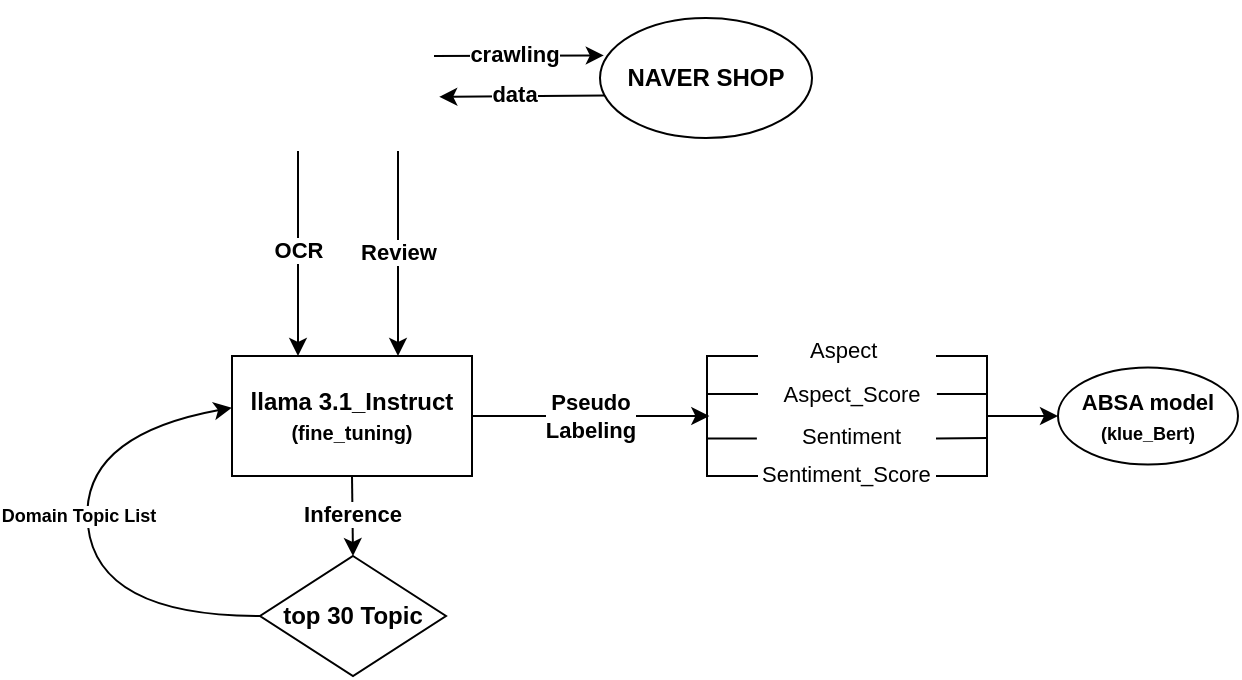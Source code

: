 <mxfile version="24.7.6">
  <diagram id="C5RBs43oDa-KdzZeNtuy" name="Page-1">
    <mxGraphModel dx="708" dy="506" grid="1" gridSize="10" guides="1" tooltips="1" connect="1" arrows="1" fold="1" page="1" pageScale="1" pageWidth="827" pageHeight="1169" background="#FFFFFF" math="0" shadow="0">
      <root>
        <mxCell id="WIyWlLk6GJQsqaUBKTNV-0" />
        <mxCell id="WIyWlLk6GJQsqaUBKTNV-1" parent="WIyWlLk6GJQsqaUBKTNV-0" />
        <mxCell id="MEJdEYd6LuWDyWkc2QXS-3" value="llama 3.1_Instruct&lt;div&gt;&lt;font style=&quot;font-size: 10px;&quot;&gt;(fine_tuning)&lt;/font&gt;&lt;/div&gt;" style="rounded=0;whiteSpace=wrap;html=1;fontStyle=1" vertex="1" parent="WIyWlLk6GJQsqaUBKTNV-1">
          <mxGeometry x="177" y="210" width="120" height="60" as="geometry" />
        </mxCell>
        <mxCell id="MEJdEYd6LuWDyWkc2QXS-4" value="&lt;b&gt;NAVER SHOP&lt;/b&gt;" style="ellipse;whiteSpace=wrap;html=1;" vertex="1" parent="WIyWlLk6GJQsqaUBKTNV-1">
          <mxGeometry x="361" y="40.99" width="106" height="60" as="geometry" />
        </mxCell>
        <mxCell id="MEJdEYd6LuWDyWkc2QXS-6" value="" style="shape=image;verticalLabelPosition=bottom;labelBackgroundColor=default;verticalAlign=top;aspect=fixed;imageAspect=0;image=https://d1.awsstatic.com/acs/characters/Logos/Docker-Logo_Horizontel_279x131.b8a5c41e56b77706656d61080f6a0217a3ba356d.png;clipPath=inset(1.15% 24.19% 8.02% 22.4%);" vertex="1" parent="WIyWlLk6GJQsqaUBKTNV-1">
          <mxGeometry x="190" y="32.46" width="94" height="75.07" as="geometry" />
        </mxCell>
        <mxCell id="MEJdEYd6LuWDyWkc2QXS-8" value="" style="endArrow=classic;html=1;rounded=0;exitX=0.023;exitY=0.645;exitDx=0;exitDy=0;entryX=0.964;entryY=0.639;entryDx=0;entryDy=0;entryPerimeter=0;exitPerimeter=0;" edge="1" parent="WIyWlLk6GJQsqaUBKTNV-1" source="MEJdEYd6LuWDyWkc2QXS-4" target="MEJdEYd6LuWDyWkc2QXS-6">
          <mxGeometry width="50" height="50" relative="1" as="geometry">
            <mxPoint x="354.0" y="80" as="sourcePoint" />
            <mxPoint x="284" y="79.995" as="targetPoint" />
          </mxGeometry>
        </mxCell>
        <mxCell id="MEJdEYd6LuWDyWkc2QXS-10" value="data" style="edgeLabel;html=1;align=center;verticalAlign=middle;resizable=0;points=[];fontStyle=1" vertex="1" connectable="0" parent="MEJdEYd6LuWDyWkc2QXS-8">
          <mxGeometry x="-0.276" y="-1" relative="1" as="geometry">
            <mxPoint x="-16" as="offset" />
          </mxGeometry>
        </mxCell>
        <mxCell id="MEJdEYd6LuWDyWkc2QXS-9" value="" style="endArrow=classic;html=1;rounded=0;exitX=0;exitY=0.5;exitDx=0;exitDy=0;entryX=0.018;entryY=0.312;entryDx=0;entryDy=0;entryPerimeter=0;" edge="1" parent="WIyWlLk6GJQsqaUBKTNV-1" target="MEJdEYd6LuWDyWkc2QXS-4">
          <mxGeometry width="50" height="50" relative="1" as="geometry">
            <mxPoint x="278.0" y="60" as="sourcePoint" />
            <mxPoint x="354" y="60" as="targetPoint" />
          </mxGeometry>
        </mxCell>
        <mxCell id="MEJdEYd6LuWDyWkc2QXS-11" value="crawling" style="edgeLabel;html=1;align=center;verticalAlign=middle;resizable=0;points=[];fontStyle=1" vertex="1" connectable="0" parent="WIyWlLk6GJQsqaUBKTNV-1">
          <mxGeometry x="338.999" y="88.154" as="geometry">
            <mxPoint x="-21" y="-29" as="offset" />
          </mxGeometry>
        </mxCell>
        <mxCell id="MEJdEYd6LuWDyWkc2QXS-12" value="" style="endArrow=classic;html=1;rounded=0;exitX=0.5;exitY=1;exitDx=0;exitDy=0;" edge="1" parent="WIyWlLk6GJQsqaUBKTNV-1">
          <mxGeometry width="50" height="50" relative="1" as="geometry">
            <mxPoint x="210" y="107.53" as="sourcePoint" />
            <mxPoint x="210" y="210" as="targetPoint" />
            <Array as="points">
              <mxPoint x="210" y="210" />
            </Array>
          </mxGeometry>
        </mxCell>
        <mxCell id="MEJdEYd6LuWDyWkc2QXS-15" value="OCR" style="edgeLabel;html=1;align=center;verticalAlign=middle;resizable=0;points=[];fontStyle=1" vertex="1" connectable="0" parent="MEJdEYd6LuWDyWkc2QXS-12">
          <mxGeometry x="-0.081" relative="1" as="geometry">
            <mxPoint y="2" as="offset" />
          </mxGeometry>
        </mxCell>
        <mxCell id="MEJdEYd6LuWDyWkc2QXS-14" value="" style="endArrow=classic;html=1;rounded=0;exitX=0.5;exitY=1;exitDx=0;exitDy=0;" edge="1" parent="WIyWlLk6GJQsqaUBKTNV-1">
          <mxGeometry width="50" height="50" relative="1" as="geometry">
            <mxPoint x="260" y="107.53" as="sourcePoint" />
            <mxPoint x="260" y="210" as="targetPoint" />
            <Array as="points">
              <mxPoint x="260" y="210" />
            </Array>
          </mxGeometry>
        </mxCell>
        <mxCell id="MEJdEYd6LuWDyWkc2QXS-16" value="Review" style="edgeLabel;html=1;align=center;verticalAlign=middle;resizable=0;points=[];fontStyle=1" vertex="1" connectable="0" parent="MEJdEYd6LuWDyWkc2QXS-14">
          <mxGeometry x="-0.119" relative="1" as="geometry">
            <mxPoint y="5" as="offset" />
          </mxGeometry>
        </mxCell>
        <mxCell id="MEJdEYd6LuWDyWkc2QXS-22" value="top 30 Topic" style="rhombus;whiteSpace=wrap;html=1;fontStyle=1" vertex="1" parent="WIyWlLk6GJQsqaUBKTNV-1">
          <mxGeometry x="191" y="310" width="93" height="60" as="geometry" />
        </mxCell>
        <mxCell id="MEJdEYd6LuWDyWkc2QXS-23" value="&lt;b&gt;Domain Topic List&lt;/b&gt;" style="curved=1;endArrow=classic;html=1;rounded=0;exitX=0;exitY=0.5;exitDx=0;exitDy=0;entryX=-0.001;entryY=0.431;entryDx=0;entryDy=0;entryPerimeter=0;strokeWidth=1;fontSize=9;" edge="1" parent="WIyWlLk6GJQsqaUBKTNV-1" source="MEJdEYd6LuWDyWkc2QXS-22" target="MEJdEYd6LuWDyWkc2QXS-3">
          <mxGeometry x="0.056" y="4" width="50" height="50" relative="1" as="geometry">
            <mxPoint x="270" y="280" as="sourcePoint" />
            <mxPoint x="320" y="230" as="targetPoint" />
            <Array as="points">
              <mxPoint x="110" y="340" />
              <mxPoint x="100" y="250" />
            </Array>
            <mxPoint as="offset" />
          </mxGeometry>
        </mxCell>
        <mxCell id="MEJdEYd6LuWDyWkc2QXS-24" value="" style="endArrow=classic;html=1;rounded=0;exitX=0.5;exitY=1;exitDx=0;exitDy=0;entryX=0.5;entryY=0;entryDx=0;entryDy=0;" edge="1" parent="WIyWlLk6GJQsqaUBKTNV-1" source="MEJdEYd6LuWDyWkc2QXS-3" target="MEJdEYd6LuWDyWkc2QXS-22">
          <mxGeometry width="50" height="50" relative="1" as="geometry">
            <mxPoint x="270" y="280" as="sourcePoint" />
            <mxPoint x="320" y="230" as="targetPoint" />
          </mxGeometry>
        </mxCell>
        <mxCell id="MEJdEYd6LuWDyWkc2QXS-25" value="Inference" style="edgeLabel;html=1;align=center;verticalAlign=middle;resizable=0;points=[];fontStyle=1" vertex="1" connectable="0" parent="MEJdEYd6LuWDyWkc2QXS-24">
          <mxGeometry x="-0.05" relative="1" as="geometry">
            <mxPoint as="offset" />
          </mxGeometry>
        </mxCell>
        <mxCell id="MEJdEYd6LuWDyWkc2QXS-26" value="" style="endArrow=classic;html=1;rounded=0;entryX=0.523;entryY=0.5;entryDx=0;entryDy=0;entryPerimeter=0;" edge="1" parent="WIyWlLk6GJQsqaUBKTNV-1" target="MEJdEYd6LuWDyWkc2QXS-52">
          <mxGeometry width="50" height="50" relative="1" as="geometry">
            <mxPoint x="297" y="240" as="sourcePoint" />
            <mxPoint x="400" y="240" as="targetPoint" />
          </mxGeometry>
        </mxCell>
        <mxCell id="MEJdEYd6LuWDyWkc2QXS-27" value="Pseudo&lt;div&gt;Labeling&lt;/div&gt;" style="edgeLabel;html=1;align=center;verticalAlign=middle;resizable=0;points=[];fontStyle=1" vertex="1" connectable="0" parent="MEJdEYd6LuWDyWkc2QXS-26">
          <mxGeometry x="-0.193" y="-1" relative="1" as="geometry">
            <mxPoint x="11" y="-1" as="offset" />
          </mxGeometry>
        </mxCell>
        <mxCell id="MEJdEYd6LuWDyWkc2QXS-52" value="" style="strokeWidth=1;html=1;shape=mxgraph.flowchart.annotation_2;align=left;labelPosition=right;pointerEvents=1;" vertex="1" parent="WIyWlLk6GJQsqaUBKTNV-1">
          <mxGeometry x="389" y="210" width="51" height="60" as="geometry" />
        </mxCell>
        <mxCell id="MEJdEYd6LuWDyWkc2QXS-54" value="Aspect" style="text;html=1;align=left;verticalAlign=middle;whiteSpace=wrap;rounded=0;fontSize=11;" vertex="1" parent="WIyWlLk6GJQsqaUBKTNV-1">
          <mxGeometry x="464" y="191.5" width="60" height="30" as="geometry" />
        </mxCell>
        <mxCell id="MEJdEYd6LuWDyWkc2QXS-55" value="Aspect_Score" style="text;html=1;align=center;verticalAlign=middle;whiteSpace=wrap;rounded=0;fontSize=11;" vertex="1" parent="WIyWlLk6GJQsqaUBKTNV-1">
          <mxGeometry x="457" y="213.5" width="60" height="30" as="geometry" />
        </mxCell>
        <mxCell id="MEJdEYd6LuWDyWkc2QXS-56" value="Sentiment" style="text;html=1;align=left;verticalAlign=middle;whiteSpace=wrap;rounded=0;fontSize=11;" vertex="1" parent="WIyWlLk6GJQsqaUBKTNV-1">
          <mxGeometry x="460" y="235" width="60" height="30" as="geometry" />
        </mxCell>
        <mxCell id="MEJdEYd6LuWDyWkc2QXS-57" value="Sentiment_Score" style="text;html=1;align=left;verticalAlign=middle;whiteSpace=wrap;rounded=0;fontSize=11;" vertex="1" parent="WIyWlLk6GJQsqaUBKTNV-1">
          <mxGeometry x="440" y="253.5" width="60" height="30" as="geometry" />
        </mxCell>
        <mxCell id="MEJdEYd6LuWDyWkc2QXS-58" value="" style="endArrow=none;html=1;rounded=0;exitX=0.529;exitY=0.317;exitDx=0;exitDy=0;exitPerimeter=0;" edge="1" parent="WIyWlLk6GJQsqaUBKTNV-1">
          <mxGeometry width="50" height="50" relative="1" as="geometry">
            <mxPoint x="414.45" y="229.02" as="sourcePoint" />
            <mxPoint x="440" y="229" as="targetPoint" />
            <Array as="points">
              <mxPoint x="429" y="229" />
            </Array>
          </mxGeometry>
        </mxCell>
        <mxCell id="MEJdEYd6LuWDyWkc2QXS-59" value="" style="endArrow=none;html=1;rounded=0;exitX=0.529;exitY=0.317;exitDx=0;exitDy=0;exitPerimeter=0;entryX=0.989;entryY=0.688;entryDx=0;entryDy=0;entryPerimeter=0;" edge="1" parent="WIyWlLk6GJQsqaUBKTNV-1" target="MEJdEYd6LuWDyWkc2QXS-52">
          <mxGeometry width="50" height="50" relative="1" as="geometry">
            <mxPoint x="414" y="251.21" as="sourcePoint" />
            <mxPoint x="440" y="250" as="targetPoint" />
          </mxGeometry>
        </mxCell>
        <mxCell id="MEJdEYd6LuWDyWkc2QXS-60" value="" style="strokeWidth=1;html=1;shape=mxgraph.flowchart.annotation_2;align=left;labelPosition=right;pointerEvents=1;rotation=-180;" vertex="1" parent="WIyWlLk6GJQsqaUBKTNV-1">
          <mxGeometry x="529" y="210" width="51" height="60" as="geometry" />
        </mxCell>
        <mxCell id="MEJdEYd6LuWDyWkc2QXS-61" value="" style="endArrow=none;html=1;rounded=0;exitX=0.529;exitY=0.317;exitDx=0;exitDy=0;exitPerimeter=0;" edge="1" parent="WIyWlLk6GJQsqaUBKTNV-1">
          <mxGeometry width="50" height="50" relative="1" as="geometry">
            <mxPoint x="529.45" y="229.02" as="sourcePoint" />
            <mxPoint x="555" y="229" as="targetPoint" />
            <Array as="points">
              <mxPoint x="544" y="229" />
            </Array>
          </mxGeometry>
        </mxCell>
        <mxCell id="MEJdEYd6LuWDyWkc2QXS-62" value="" style="endArrow=none;html=1;rounded=0;entryX=-0.001;entryY=0.547;entryDx=0;entryDy=0;exitX=0.529;exitY=0.317;exitDx=0;exitDy=0;exitPerimeter=0;entryPerimeter=0;" edge="1" parent="WIyWlLk6GJQsqaUBKTNV-1">
          <mxGeometry width="50" height="50" relative="1" as="geometry">
            <mxPoint x="529" y="251.21" as="sourcePoint" />
            <mxPoint x="555" y="251" as="targetPoint" />
          </mxGeometry>
        </mxCell>
        <mxCell id="MEJdEYd6LuWDyWkc2QXS-64" value="" style="endArrow=classic;html=1;rounded=0;exitX=0.498;exitY=0.5;exitDx=0;exitDy=0;exitPerimeter=0;" edge="1" parent="WIyWlLk6GJQsqaUBKTNV-1" source="MEJdEYd6LuWDyWkc2QXS-60">
          <mxGeometry width="50" height="50" relative="1" as="geometry">
            <mxPoint x="540" y="260" as="sourcePoint" />
            <mxPoint x="590" y="240" as="targetPoint" />
          </mxGeometry>
        </mxCell>
        <mxCell id="MEJdEYd6LuWDyWkc2QXS-65" value="&lt;font style=&quot;font-size: 11px;&quot;&gt;ABSA model&lt;/font&gt;&lt;div style=&quot;&quot;&gt;&lt;font style=&quot;font-size: 9px;&quot;&gt;(klue_Bert)&lt;/font&gt;&lt;/div&gt;" style="ellipse;whiteSpace=wrap;html=1;fontStyle=1" vertex="1" parent="WIyWlLk6GJQsqaUBKTNV-1">
          <mxGeometry x="590" y="215.75" width="90" height="48.5" as="geometry" />
        </mxCell>
      </root>
    </mxGraphModel>
  </diagram>
</mxfile>
